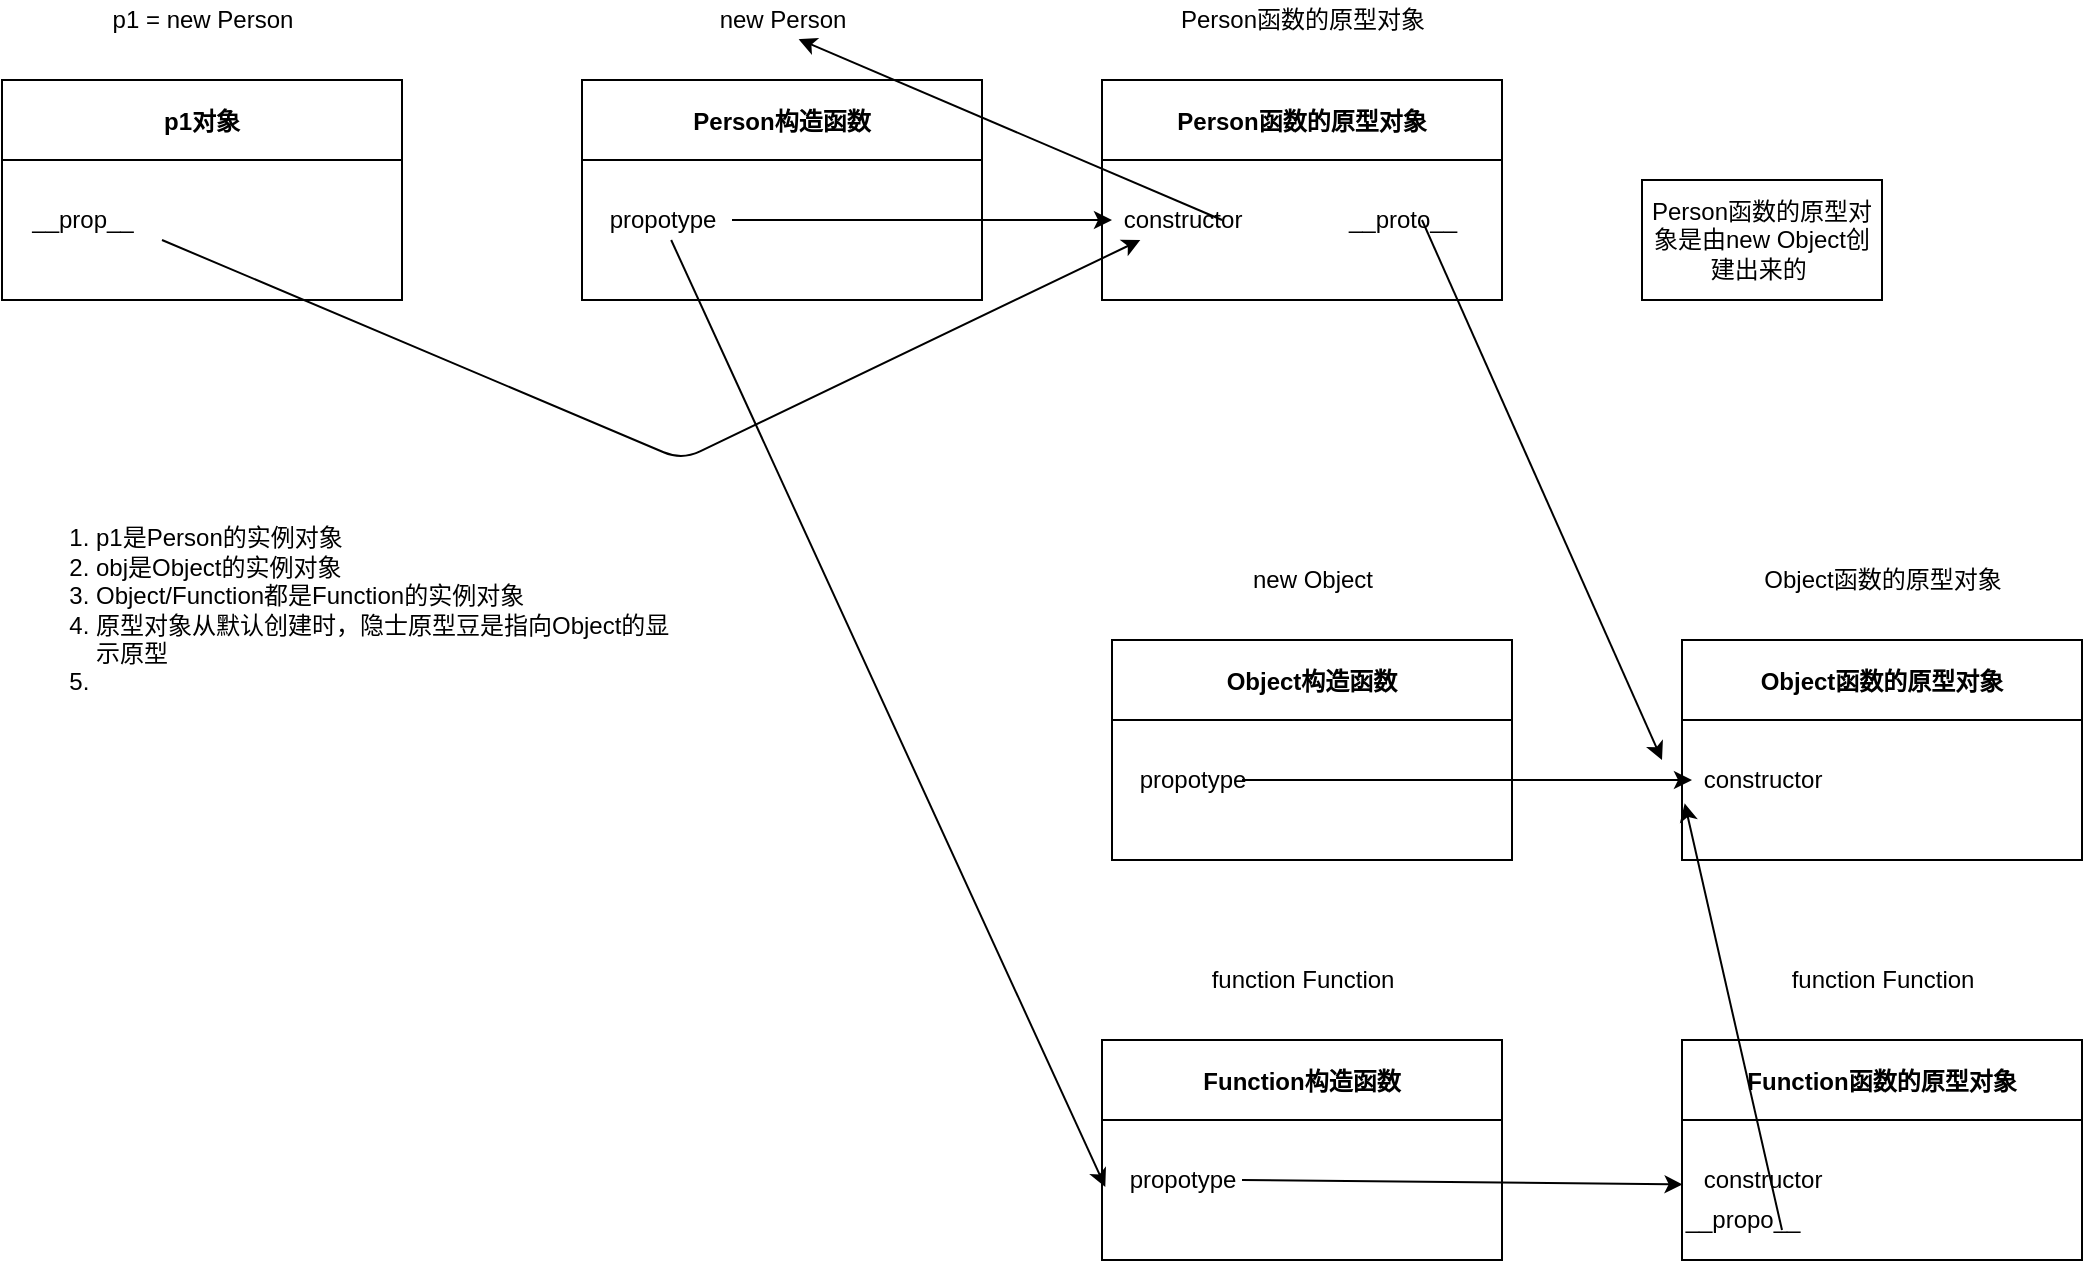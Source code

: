 <mxfile>
    <diagram id="Dc6l-PB9OFrNAHzR99rI" name="第 1 页">
        <mxGraphModel dx="2311" dy="2355" grid="1" gridSize="10" guides="1" tooltips="1" connect="1" arrows="1" fold="1" page="1" pageScale="1" pageWidth="1200" pageHeight="1600" math="0" shadow="0">
            <root>
                <mxCell id="0"/>
                <mxCell id="1" parent="0"/>
                <mxCell id="3" value="p1 = new Person" style="text;html=1;align=center;verticalAlign=middle;resizable=0;points=[];autosize=1;strokeColor=none;fillColor=none;" parent="1" vertex="1">
                    <mxGeometry x="-145" y="-510" width="110" height="20" as="geometry"/>
                </mxCell>
                <mxCell id="4" value="p1对象" style="swimlane;startSize=40;" parent="1" vertex="1">
                    <mxGeometry x="-190" y="-470" width="200" height="110" as="geometry"/>
                </mxCell>
                <mxCell id="19" value="" style="endArrow=classic;html=1;" parent="4" target="12" edge="1">
                    <mxGeometry width="50" height="50" relative="1" as="geometry">
                        <mxPoint x="80" y="80" as="sourcePoint"/>
                        <mxPoint x="410" y="220" as="targetPoint"/>
                        <Array as="points">
                            <mxPoint x="340" y="190"/>
                        </Array>
                    </mxGeometry>
                </mxCell>
                <mxCell id="6" value="__prop__" style="text;html=1;align=center;verticalAlign=middle;resizable=0;points=[];autosize=1;strokeColor=none;fillColor=none;" parent="1" vertex="1">
                    <mxGeometry x="-185" y="-410" width="70" height="20" as="geometry"/>
                </mxCell>
                <mxCell id="7" value="new Person" style="text;html=1;align=center;verticalAlign=middle;resizable=0;points=[];autosize=1;strokeColor=none;fillColor=none;" parent="1" vertex="1">
                    <mxGeometry x="160" y="-510" width="80" height="20" as="geometry"/>
                </mxCell>
                <mxCell id="8" value="Person构造函数" style="swimlane;startSize=40;" parent="1" vertex="1">
                    <mxGeometry x="100" y="-470" width="200" height="110" as="geometry"/>
                </mxCell>
                <mxCell id="9" value="propotype" style="text;html=1;align=center;verticalAlign=middle;resizable=0;points=[];autosize=1;strokeColor=none;fillColor=none;" parent="1" vertex="1">
                    <mxGeometry x="105" y="-410" width="70" height="20" as="geometry"/>
                </mxCell>
                <mxCell id="10" value="Person函数的原型对象" style="text;html=1;align=center;verticalAlign=middle;resizable=0;points=[];autosize=1;strokeColor=none;fillColor=none;" parent="1" vertex="1">
                    <mxGeometry x="390" y="-510" width="140" height="20" as="geometry"/>
                </mxCell>
                <mxCell id="11" value="Person函数的原型对象" style="swimlane;startSize=40;" parent="1" vertex="1">
                    <mxGeometry x="360" y="-470" width="200" height="110" as="geometry"/>
                </mxCell>
                <mxCell id="18" value="" style="endArrow=classic;html=1;entryX=0.604;entryY=0.979;entryDx=0;entryDy=0;entryPerimeter=0;" parent="11" target="7" edge="1">
                    <mxGeometry width="50" height="50" relative="1" as="geometry">
                        <mxPoint x="60" y="70" as="sourcePoint"/>
                        <mxPoint x="110" y="20" as="targetPoint"/>
                    </mxGeometry>
                </mxCell>
                <mxCell id="24" value="__proto__" style="text;html=1;align=center;verticalAlign=middle;resizable=0;points=[];autosize=1;strokeColor=none;fillColor=none;" parent="11" vertex="1">
                    <mxGeometry x="115" y="60" width="70" height="20" as="geometry"/>
                </mxCell>
                <mxCell id="29" value="" style="endArrow=classic;html=1;" parent="11" edge="1">
                    <mxGeometry width="50" height="50" relative="1" as="geometry">
                        <mxPoint x="160" y="70" as="sourcePoint"/>
                        <mxPoint x="280" y="340" as="targetPoint"/>
                    </mxGeometry>
                </mxCell>
                <mxCell id="12" value="constructor" style="text;html=1;align=center;verticalAlign=middle;resizable=0;points=[];autosize=1;strokeColor=none;fillColor=none;" parent="1" vertex="1">
                    <mxGeometry x="365" y="-410" width="70" height="20" as="geometry"/>
                </mxCell>
                <mxCell id="17" value="" style="endArrow=classic;html=1;" parent="1" source="9" target="12" edge="1">
                    <mxGeometry width="50" height="50" relative="1" as="geometry">
                        <mxPoint x="160" y="-380" as="sourcePoint"/>
                        <mxPoint x="210" y="-430" as="targetPoint"/>
                    </mxGeometry>
                </mxCell>
                <mxCell id="20" value="Person函数的原型对象是由new Object创建出来的&amp;nbsp;" style="rounded=0;whiteSpace=wrap;html=1;" parent="1" vertex="1">
                    <mxGeometry x="630" y="-420" width="120" height="60" as="geometry"/>
                </mxCell>
                <mxCell id="21" value="new Object" style="text;html=1;align=center;verticalAlign=middle;resizable=0;points=[];autosize=1;strokeColor=none;fillColor=none;" parent="1" vertex="1">
                    <mxGeometry x="425" y="-230" width="80" height="20" as="geometry"/>
                </mxCell>
                <mxCell id="22" value="Object构造函数" style="swimlane;startSize=40;" parent="1" vertex="1">
                    <mxGeometry x="365" y="-190" width="200" height="110" as="geometry"/>
                </mxCell>
                <mxCell id="28" value="" style="endArrow=classic;html=1;" parent="22" target="27" edge="1">
                    <mxGeometry width="50" height="50" relative="1" as="geometry">
                        <mxPoint x="65" y="70" as="sourcePoint"/>
                        <mxPoint x="115" y="20" as="targetPoint"/>
                    </mxGeometry>
                </mxCell>
                <mxCell id="23" value="propotype" style="text;html=1;align=center;verticalAlign=middle;resizable=0;points=[];autosize=1;strokeColor=none;fillColor=none;" parent="1" vertex="1">
                    <mxGeometry x="370" y="-130" width="70" height="20" as="geometry"/>
                </mxCell>
                <mxCell id="25" value="Object函数的原型对象" style="text;html=1;align=center;verticalAlign=middle;resizable=0;points=[];autosize=1;strokeColor=none;fillColor=none;" parent="1" vertex="1">
                    <mxGeometry x="685" y="-230" width="130" height="20" as="geometry"/>
                </mxCell>
                <mxCell id="26" value="Object函数的原型对象" style="swimlane;startSize=40;" parent="1" vertex="1">
                    <mxGeometry x="650" y="-190" width="200" height="110" as="geometry"/>
                </mxCell>
                <mxCell id="27" value="constructor" style="text;html=1;align=center;verticalAlign=middle;resizable=0;points=[];autosize=1;strokeColor=none;fillColor=none;" parent="1" vertex="1">
                    <mxGeometry x="655" y="-130" width="70" height="20" as="geometry"/>
                </mxCell>
                <mxCell id="30" value="function Function" style="text;html=1;align=center;verticalAlign=middle;resizable=0;points=[];autosize=1;strokeColor=none;fillColor=none;" vertex="1" parent="1">
                    <mxGeometry x="405" y="-30" width="110" height="20" as="geometry"/>
                </mxCell>
                <mxCell id="31" value="Function构造函数" style="swimlane;startSize=40;" vertex="1" parent="1">
                    <mxGeometry x="360" y="10" width="200" height="110" as="geometry"/>
                </mxCell>
                <mxCell id="38" value="" style="endArrow=classic;html=1;entryX=-0.067;entryY=0.611;entryDx=0;entryDy=0;entryPerimeter=0;" edge="1" parent="31" target="36">
                    <mxGeometry width="50" height="50" relative="1" as="geometry">
                        <mxPoint x="70" y="70" as="sourcePoint"/>
                        <mxPoint x="120" y="20" as="targetPoint"/>
                    </mxGeometry>
                </mxCell>
                <mxCell id="33" value="propotype" style="text;html=1;align=center;verticalAlign=middle;resizable=0;points=[];autosize=1;strokeColor=none;fillColor=none;" vertex="1" parent="1">
                    <mxGeometry x="365" y="70" width="70" height="20" as="geometry"/>
                </mxCell>
                <mxCell id="34" value="function Function" style="text;html=1;align=center;verticalAlign=middle;resizable=0;points=[];autosize=1;strokeColor=none;fillColor=none;" vertex="1" parent="1">
                    <mxGeometry x="695" y="-30" width="110" height="20" as="geometry"/>
                </mxCell>
                <mxCell id="35" value="Function函数的原型对象" style="swimlane;startSize=40;" vertex="1" parent="1">
                    <mxGeometry x="650" y="10" width="200" height="110" as="geometry"/>
                </mxCell>
                <mxCell id="36" value="constructor" style="text;html=1;align=center;verticalAlign=middle;resizable=0;points=[];autosize=1;strokeColor=none;fillColor=none;" vertex="1" parent="1">
                    <mxGeometry x="655" y="70" width="70" height="20" as="geometry"/>
                </mxCell>
                <mxCell id="37" value="" style="endArrow=classic;html=1;entryX=-0.048;entryY=0.674;entryDx=0;entryDy=0;entryPerimeter=0;" edge="1" parent="1" source="9" target="33">
                    <mxGeometry width="50" height="50" relative="1" as="geometry">
                        <mxPoint x="140" y="-220" as="sourcePoint"/>
                        <mxPoint x="190" y="-270" as="targetPoint"/>
                    </mxGeometry>
                </mxCell>
                <mxCell id="39" value="__propo__" style="text;html=1;align=center;verticalAlign=middle;resizable=0;points=[];autosize=1;strokeColor=none;fillColor=none;" vertex="1" parent="1">
                    <mxGeometry x="645" y="90" width="70" height="20" as="geometry"/>
                </mxCell>
                <mxCell id="40" value="" style="endArrow=classic;html=1;entryX=-0.052;entryY=1.084;entryDx=0;entryDy=0;entryPerimeter=0;" edge="1" parent="1" target="27">
                    <mxGeometry width="50" height="50" relative="1" as="geometry">
                        <mxPoint x="700" y="105" as="sourcePoint"/>
                        <mxPoint x="750" y="55" as="targetPoint"/>
                    </mxGeometry>
                </mxCell>
                <mxCell id="46" value="&lt;ol&gt;&lt;li&gt;p1是Person的实例对象&lt;/li&gt;&lt;li&gt;obj是Object的实例对象&lt;/li&gt;&lt;li&gt;Object/Function都是Function的实例对象&lt;/li&gt;&lt;li&gt;原型对象从默认创建时，隐士原型豆是指向Object的显示原型&lt;/li&gt;&lt;li&gt;&lt;br&gt;&lt;/li&gt;&lt;/ol&gt;" style="text;strokeColor=none;fillColor=none;html=1;whiteSpace=wrap;verticalAlign=middle;overflow=hidden;" vertex="1" parent="1">
                    <mxGeometry x="-185" y="-300" width="340" height="190" as="geometry"/>
                </mxCell>
            </root>
        </mxGraphModel>
    </diagram>
</mxfile>